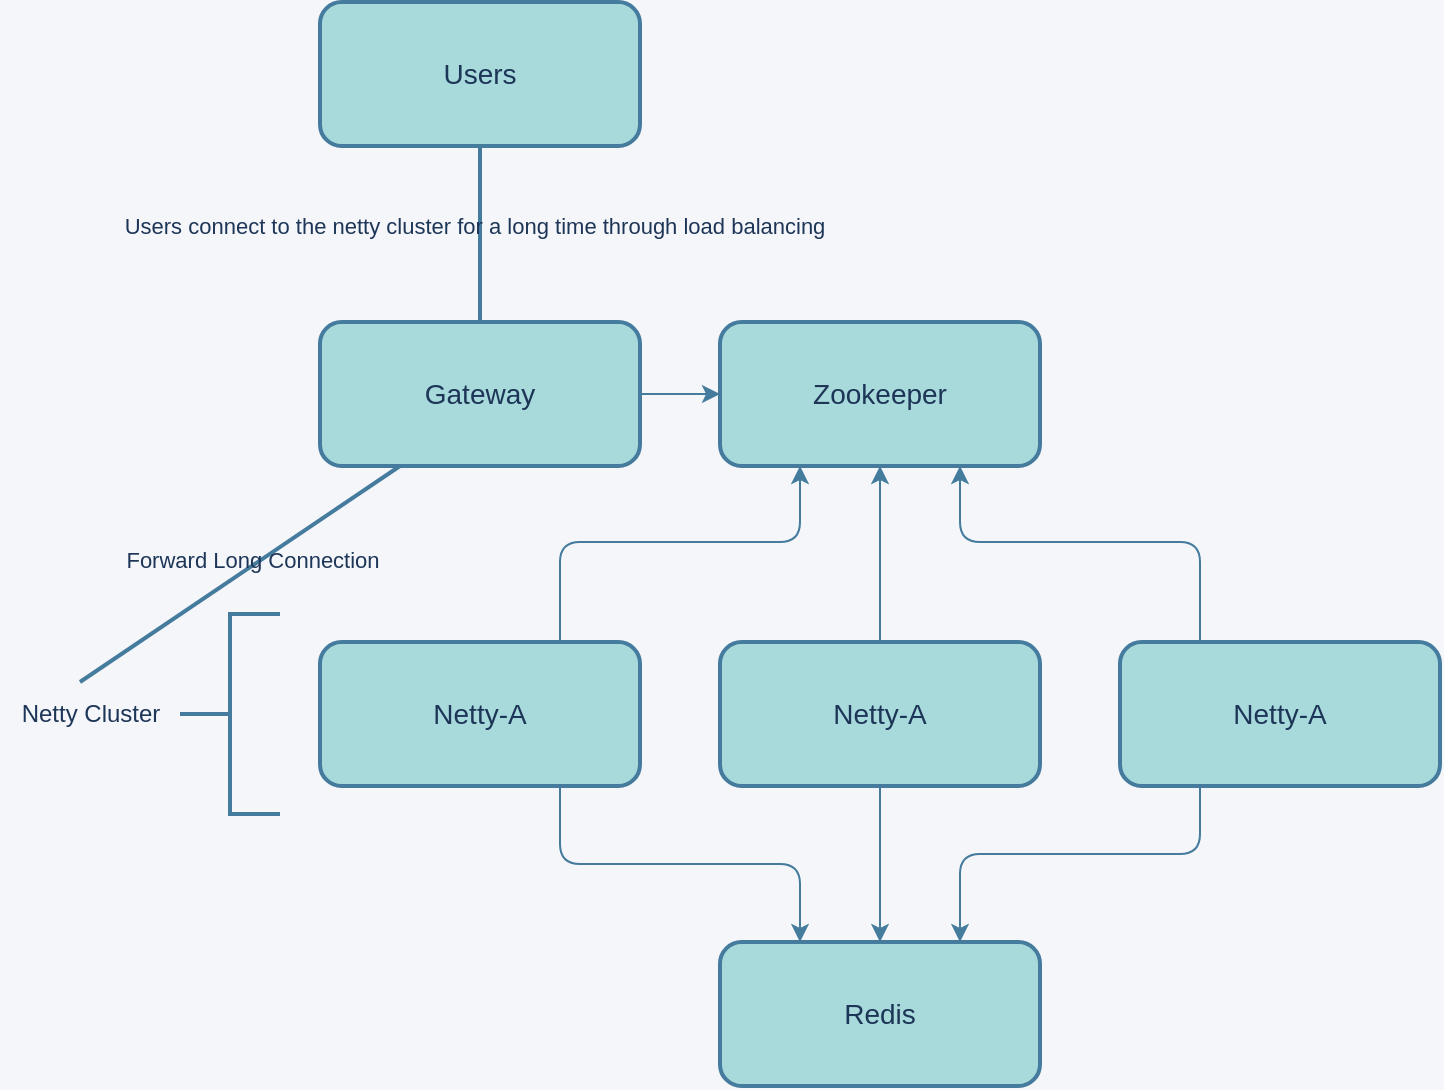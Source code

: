 <mxfile version="21.5.0" type="github">
  <diagram name="第 1 页" id="-yJ7dZR6ZEG5t212Vwaz">
    <mxGraphModel dx="2261" dy="673" grid="1" gridSize="10" guides="1" tooltips="1" connect="1" arrows="1" fold="1" page="1" pageScale="1" pageWidth="827" pageHeight="1169" background="#F4F6FA" math="0" shadow="0">
      <root>
        <mxCell id="0" />
        <mxCell id="1" parent="0" />
        <mxCell id="_0orbBe_WSjpQMd9QpF7-1" style="edgeStyle=orthogonalEdgeStyle;rounded=1;orthogonalLoop=1;jettySize=auto;html=1;exitX=0.75;exitY=1;exitDx=0;exitDy=0;entryX=0.25;entryY=0;entryDx=0;entryDy=0;labelBackgroundColor=none;fontColor=default;strokeColor=#457B9D;" parent="1" source="_0orbBe_WSjpQMd9QpF7-9" target="_0orbBe_WSjpQMd9QpF7-13" edge="1">
          <mxGeometry relative="1" as="geometry" />
        </mxCell>
        <mxCell id="_0orbBe_WSjpQMd9QpF7-2" style="edgeStyle=orthogonalEdgeStyle;rounded=1;orthogonalLoop=1;jettySize=auto;html=1;exitX=1;exitY=0.5;exitDx=0;exitDy=0;entryX=0;entryY=0.5;entryDx=0;entryDy=0;labelBackgroundColor=none;fontColor=default;strokeColor=#457B9D;" parent="1" source="_0orbBe_WSjpQMd9QpF7-3" target="_0orbBe_WSjpQMd9QpF7-4" edge="1">
          <mxGeometry relative="1" as="geometry" />
        </mxCell>
        <mxCell id="_0orbBe_WSjpQMd9QpF7-3" value="&lt;font style=&quot;vertical-align: inherit&quot;&gt;&lt;font style=&quot;vertical-align: inherit&quot;&gt;Gateway&lt;/font&gt;&lt;/font&gt;" style="fontSize=14;spacingLeft=10;spacingRight=10;zwfType=basicShape;rounded=1;strokeWidth=2;whiteSpace=wrap;html=1;labelBackgroundColor=none;fillColor=#A8DADC;strokeColor=#457B9D;fontColor=#1D3557;" parent="1" vertex="1">
          <mxGeometry x="-50" y="270" width="160" height="72" as="geometry" />
        </mxCell>
        <mxCell id="_0orbBe_WSjpQMd9QpF7-4" value="&lt;font style=&quot;vertical-align: inherit&quot;&gt;&lt;font style=&quot;vertical-align: inherit&quot;&gt;&lt;font style=&quot;vertical-align: inherit&quot;&gt;&lt;font style=&quot;vertical-align: inherit&quot;&gt;Zookeeper&lt;/font&gt;&lt;/font&gt;&lt;/font&gt;&lt;/font&gt;" style="fontSize=14;zwfType=basicShape;rounded=1;strokeWidth=2;whiteSpace=wrap;html=1;labelBackgroundColor=none;fillColor=#A8DADC;strokeColor=#457B9D;fontColor=#1D3557;" parent="1" vertex="1">
          <mxGeometry x="150" y="270" width="160" height="72" as="geometry" />
        </mxCell>
        <mxCell id="_0orbBe_WSjpQMd9QpF7-5" style="edgeStyle=orthogonalEdgeStyle;rounded=1;orthogonalLoop=1;jettySize=auto;html=1;exitX=0.5;exitY=1;exitDx=0;exitDy=0;entryX=0.5;entryY=0;entryDx=0;entryDy=0;labelBackgroundColor=none;fontColor=default;strokeColor=#457B9D;" parent="1" source="_0orbBe_WSjpQMd9QpF7-7" target="_0orbBe_WSjpQMd9QpF7-13" edge="1">
          <mxGeometry relative="1" as="geometry" />
        </mxCell>
        <mxCell id="_0orbBe_WSjpQMd9QpF7-6" style="edgeStyle=orthogonalEdgeStyle;rounded=1;orthogonalLoop=1;jettySize=auto;html=1;exitX=0.5;exitY=0;exitDx=0;exitDy=0;entryX=0.5;entryY=1;entryDx=0;entryDy=0;labelBackgroundColor=none;fontColor=default;strokeColor=#457B9D;" parent="1" source="_0orbBe_WSjpQMd9QpF7-7" target="_0orbBe_WSjpQMd9QpF7-4" edge="1">
          <mxGeometry relative="1" as="geometry" />
        </mxCell>
        <mxCell id="_0orbBe_WSjpQMd9QpF7-7" value="&lt;font style=&quot;vertical-align: inherit&quot;&gt;&lt;font style=&quot;vertical-align: inherit&quot;&gt;&lt;font style=&quot;vertical-align: inherit&quot;&gt;&lt;font style=&quot;vertical-align: inherit&quot;&gt;&lt;font style=&quot;vertical-align: inherit&quot;&gt;&lt;font style=&quot;vertical-align: inherit&quot;&gt;Netty-A&lt;/font&gt;&lt;/font&gt;&lt;/font&gt;&lt;/font&gt;&lt;/font&gt;&lt;/font&gt;" style="fontSize=14;zwfType=basicShape;rounded=1;strokeWidth=2;whiteSpace=wrap;html=1;labelBackgroundColor=none;fillColor=#A8DADC;strokeColor=#457B9D;fontColor=#1D3557;" parent="1" vertex="1">
          <mxGeometry x="150" y="430" width="160" height="72" as="geometry" />
        </mxCell>
        <mxCell id="_0orbBe_WSjpQMd9QpF7-8" style="edgeStyle=orthogonalEdgeStyle;rounded=1;orthogonalLoop=1;jettySize=auto;html=1;exitX=0.75;exitY=0;exitDx=0;exitDy=0;entryX=0.25;entryY=1;entryDx=0;entryDy=0;labelBackgroundColor=none;fontColor=default;strokeColor=#457B9D;" parent="1" source="_0orbBe_WSjpQMd9QpF7-9" target="_0orbBe_WSjpQMd9QpF7-4" edge="1">
          <mxGeometry relative="1" as="geometry">
            <Array as="points">
              <mxPoint x="70" y="380" />
              <mxPoint x="190" y="380" />
            </Array>
          </mxGeometry>
        </mxCell>
        <mxCell id="_0orbBe_WSjpQMd9QpF7-9" value="&lt;font style=&quot;vertical-align: inherit&quot;&gt;&lt;font style=&quot;vertical-align: inherit&quot;&gt;&lt;font style=&quot;vertical-align: inherit&quot;&gt;&lt;font style=&quot;vertical-align: inherit&quot;&gt;&lt;font style=&quot;vertical-align: inherit&quot;&gt;&lt;font style=&quot;vertical-align: inherit&quot;&gt;Netty-A&lt;/font&gt;&lt;/font&gt;&lt;/font&gt;&lt;/font&gt;&lt;/font&gt;&lt;/font&gt;" style="fontSize=14;zwfType=basicShape;rounded=1;strokeWidth=2;whiteSpace=wrap;html=1;labelBackgroundColor=none;fillColor=#A8DADC;strokeColor=#457B9D;fontColor=#1D3557;" parent="1" vertex="1">
          <mxGeometry x="-50" y="430" width="160" height="72" as="geometry" />
        </mxCell>
        <mxCell id="_0orbBe_WSjpQMd9QpF7-10" style="edgeStyle=orthogonalEdgeStyle;rounded=1;orthogonalLoop=1;jettySize=auto;html=1;exitX=0.25;exitY=1;exitDx=0;exitDy=0;entryX=0.75;entryY=0;entryDx=0;entryDy=0;labelBackgroundColor=none;fontColor=default;strokeColor=#457B9D;" parent="1" source="_0orbBe_WSjpQMd9QpF7-12" target="_0orbBe_WSjpQMd9QpF7-13" edge="1">
          <mxGeometry relative="1" as="geometry">
            <Array as="points">
              <mxPoint x="390" y="536" />
              <mxPoint x="270" y="536" />
            </Array>
          </mxGeometry>
        </mxCell>
        <mxCell id="_0orbBe_WSjpQMd9QpF7-11" style="edgeStyle=orthogonalEdgeStyle;rounded=1;orthogonalLoop=1;jettySize=auto;html=1;exitX=0.25;exitY=0;exitDx=0;exitDy=0;entryX=0.75;entryY=1;entryDx=0;entryDy=0;labelBackgroundColor=none;fontColor=default;strokeColor=#457B9D;" parent="1" source="_0orbBe_WSjpQMd9QpF7-12" target="_0orbBe_WSjpQMd9QpF7-4" edge="1">
          <mxGeometry relative="1" as="geometry">
            <Array as="points">
              <mxPoint x="390" y="380" />
              <mxPoint x="270" y="380" />
            </Array>
          </mxGeometry>
        </mxCell>
        <mxCell id="_0orbBe_WSjpQMd9QpF7-12" value="&lt;font style=&quot;vertical-align: inherit&quot;&gt;&lt;font style=&quot;vertical-align: inherit&quot;&gt;&lt;font style=&quot;vertical-align: inherit&quot;&gt;&lt;font style=&quot;vertical-align: inherit&quot;&gt;&lt;font style=&quot;vertical-align: inherit&quot;&gt;&lt;font style=&quot;vertical-align: inherit&quot;&gt;Netty-A&lt;/font&gt;&lt;/font&gt;&lt;/font&gt;&lt;/font&gt;&lt;/font&gt;&lt;/font&gt;" style="fontSize=14;zwfType=basicShape;rounded=1;strokeWidth=2;whiteSpace=wrap;html=1;labelBackgroundColor=none;fillColor=#A8DADC;strokeColor=#457B9D;fontColor=#1D3557;" parent="1" vertex="1">
          <mxGeometry x="350" y="430" width="160" height="72" as="geometry" />
        </mxCell>
        <mxCell id="_0orbBe_WSjpQMd9QpF7-13" value="&lt;font style=&quot;vertical-align: inherit&quot;&gt;&lt;font style=&quot;vertical-align: inherit&quot;&gt;Redis&lt;/font&gt;&lt;/font&gt;" style="fontSize=14;zwfType=basicShape;rounded=1;strokeWidth=2;whiteSpace=wrap;html=1;labelBackgroundColor=none;fillColor=#A8DADC;strokeColor=#457B9D;fontColor=#1D3557;" parent="1" vertex="1">
          <mxGeometry x="150" y="580" width="160" height="72" as="geometry" />
        </mxCell>
        <mxCell id="_0orbBe_WSjpQMd9QpF7-15" value="" style="spacingLeft=10;spacingRight=10;zwfType=line;endArrow=none;html=1;startSize=14;endSize=14;strokeLinecap=round;sourcePerimeterSpacing=8;targetPerimeterSpacing=8;strokeWidth=2;entryX=0.25;entryY=1;entryDx=0;entryDy=0;labelBackgroundColor=none;fontColor=default;strokeColor=#457B9D;rounded=1;" parent="1" target="_0orbBe_WSjpQMd9QpF7-3" edge="1">
          <mxGeometry width="160" height="10" relative="1" as="geometry">
            <mxPoint x="-170" y="450" as="sourcePoint" />
            <mxPoint x="-60" y="306" as="targetPoint" />
          </mxGeometry>
        </mxCell>
        <mxCell id="_0orbBe_WSjpQMd9QpF7-16" value="Forward Long Connection" style="edgeLabel;html=1;align=center;verticalAlign=middle;resizable=0;points=[];labelBackgroundColor=none;fontColor=#1D3557;rounded=1;" parent="_0orbBe_WSjpQMd9QpF7-15" vertex="1" connectable="0">
          <mxGeometry x="0.095" y="3" relative="1" as="geometry">
            <mxPoint as="offset" />
          </mxGeometry>
        </mxCell>
        <mxCell id="_0orbBe_WSjpQMd9QpF7-17" value="" style="spacingLeft=10;spacingRight=10;zwfType=line;endArrow=none;html=1;startSize=14;endSize=14;strokeLinecap=round;sourcePerimeterSpacing=8;targetPerimeterSpacing=8;strokeWidth=2;entryX=0.5;entryY=1;entryDx=0;entryDy=0;entryPerimeter=0;exitX=0.5;exitY=0;exitDx=0;exitDy=0;labelBackgroundColor=none;fontColor=default;strokeColor=#457B9D;rounded=1;" parent="1" source="_0orbBe_WSjpQMd9QpF7-3" target="_0orbBe_WSjpQMd9QpF7-19" edge="1">
          <mxGeometry width="160" height="10" relative="1" as="geometry">
            <mxPoint x="20" y="260" as="sourcePoint" />
            <mxPoint x="-50" y="130" as="targetPoint" />
          </mxGeometry>
        </mxCell>
        <mxCell id="_0orbBe_WSjpQMd9QpF7-18" value="Users connect to the netty cluster for a long time through load balancing" style="edgeLabel;html=1;align=center;verticalAlign=middle;resizable=0;points=[];labelBackgroundColor=none;fontColor=#1D3557;rounded=1;" parent="_0orbBe_WSjpQMd9QpF7-17" vertex="1" connectable="0">
          <mxGeometry x="0.095" y="3" relative="1" as="geometry">
            <mxPoint as="offset" />
          </mxGeometry>
        </mxCell>
        <mxCell id="_0orbBe_WSjpQMd9QpF7-19" value="Users" style="fontSize=14;spacingLeft=10;spacingRight=10;zwfType=basicShape;strokeWidth=2;html=1;shape=mxgraph.flowchart.alternate-process;whiteSpace=wrap;html=1;labelBackgroundColor=none;fillColor=#A8DADC;strokeColor=#457B9D;fontColor=#1D3557;rounded=1;" parent="1" vertex="1">
          <mxGeometry x="-50" y="110" width="160" height="72" as="geometry" />
        </mxCell>
        <mxCell id="_0orbBe_WSjpQMd9QpF7-20" value="" style="strokeWidth=2;html=1;shape=mxgraph.flowchart.annotation_2;align=left;labelPosition=right;pointerEvents=1;labelBackgroundColor=none;fillColor=#A8DADC;strokeColor=#457B9D;fontColor=#1D3557;rounded=1;" parent="1" vertex="1">
          <mxGeometry x="-120" y="416" width="50" height="100" as="geometry" />
        </mxCell>
        <mxCell id="_0orbBe_WSjpQMd9QpF7-21" value="Netty Cluster" style="text;html=1;align=center;verticalAlign=middle;resizable=0;points=[];autosize=1;strokeColor=none;fillColor=none;labelBackgroundColor=none;fontColor=#1D3557;rounded=1;" parent="1" vertex="1">
          <mxGeometry x="-210" y="451" width="90" height="30" as="geometry" />
        </mxCell>
      </root>
    </mxGraphModel>
  </diagram>
</mxfile>
